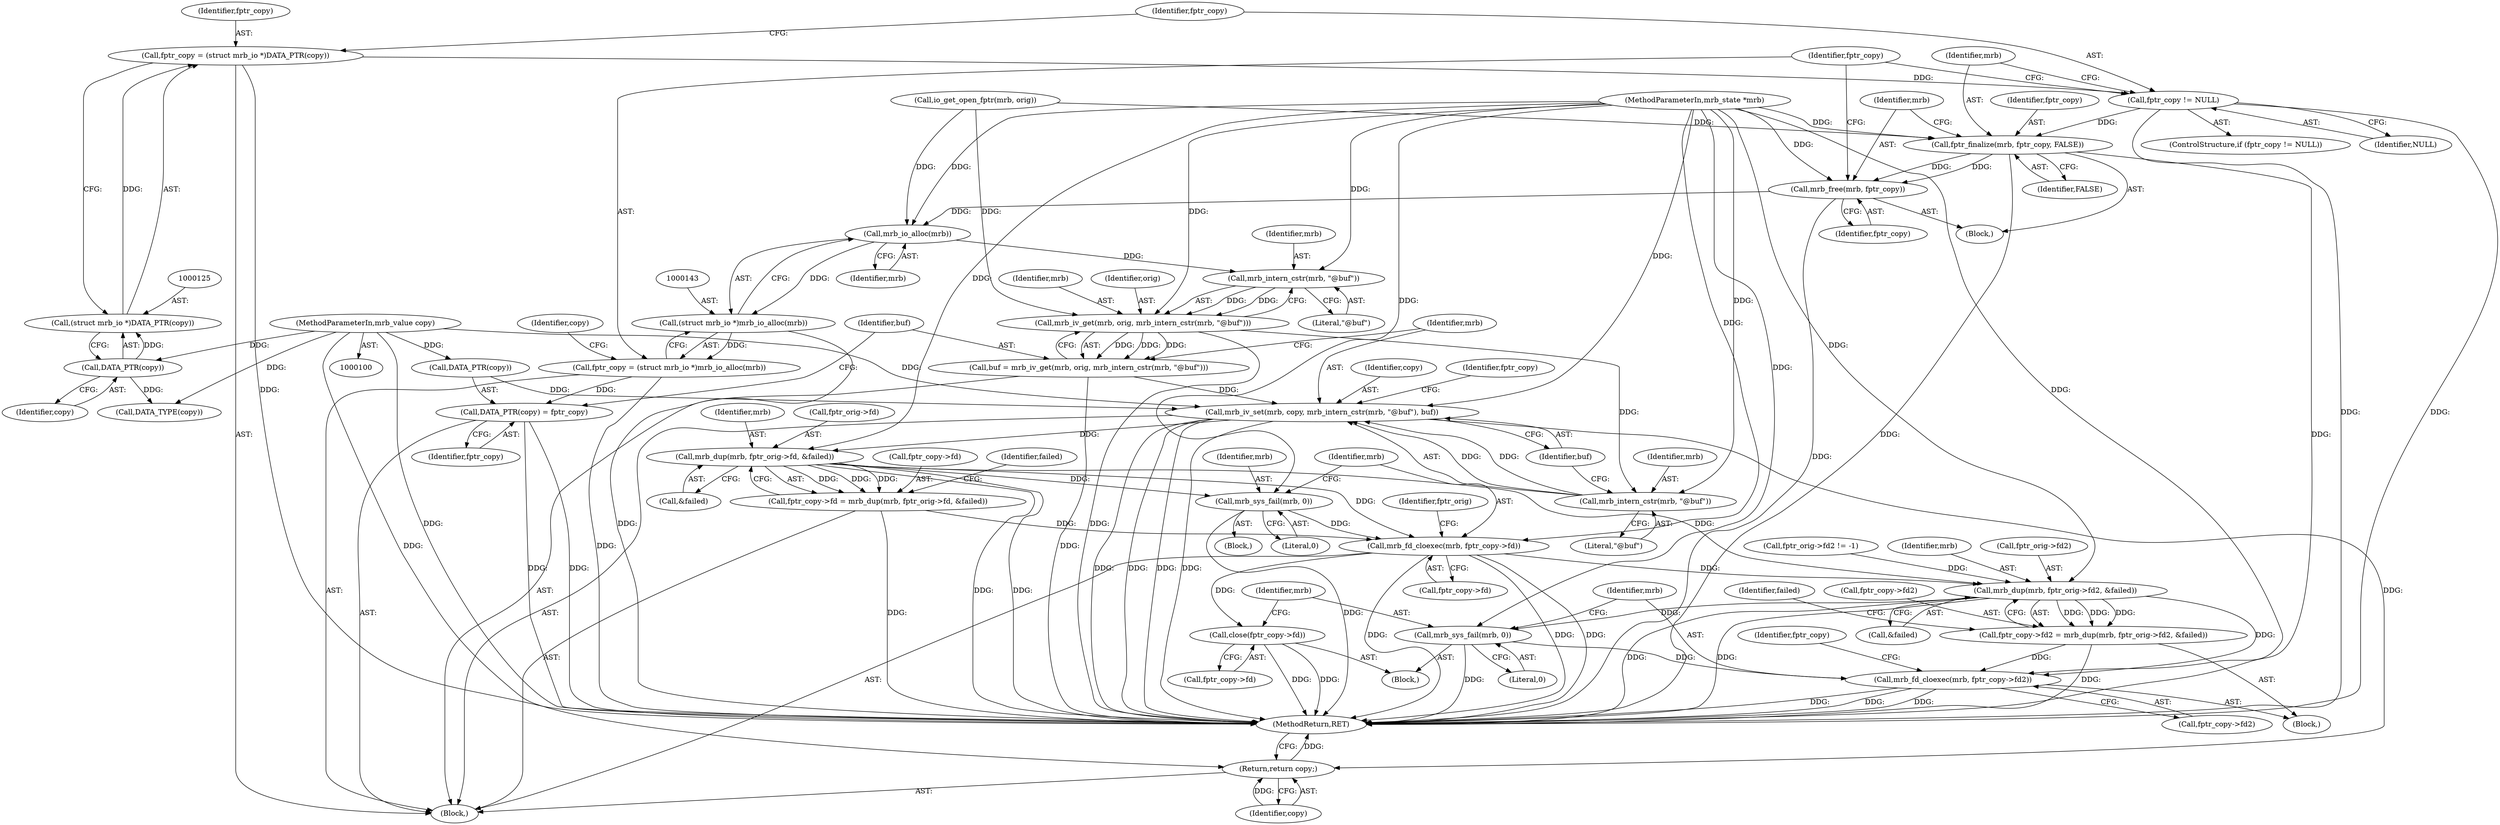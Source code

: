 digraph "0_mruby_b51b21fc63c9805862322551387d9036f2b63433@pointer" {
"1000122" [label="(Call,fptr_copy = (struct mrb_io *)DATA_PTR(copy))"];
"1000124" [label="(Call,(struct mrb_io *)DATA_PTR(copy))"];
"1000126" [label="(Call,DATA_PTR(copy))"];
"1000102" [label="(MethodParameterIn,mrb_value copy)"];
"1000129" [label="(Call,fptr_copy != NULL)"];
"1000133" [label="(Call,fptr_finalize(mrb, fptr_copy, FALSE))"];
"1000137" [label="(Call,mrb_free(mrb, fptr_copy))"];
"1000144" [label="(Call,mrb_io_alloc(mrb))"];
"1000142" [label="(Call,(struct mrb_io *)mrb_io_alloc(mrb))"];
"1000140" [label="(Call,fptr_copy = (struct mrb_io *)mrb_io_alloc(mrb))"];
"1000151" [label="(Call,DATA_PTR(copy) = fptr_copy)"];
"1000160" [label="(Call,mrb_intern_cstr(mrb, \"@buf\"))"];
"1000157" [label="(Call,mrb_iv_get(mrb, orig, mrb_intern_cstr(mrb, \"@buf\")))"];
"1000155" [label="(Call,buf = mrb_iv_get(mrb, orig, mrb_intern_cstr(mrb, \"@buf\")))"];
"1000163" [label="(Call,mrb_iv_set(mrb, copy, mrb_intern_cstr(mrb, \"@buf\"), buf))"];
"1000174" [label="(Call,mrb_dup(mrb, fptr_orig->fd, &failed))"];
"1000170" [label="(Call,fptr_copy->fd = mrb_dup(mrb, fptr_orig->fd, &failed))"];
"1000187" [label="(Call,mrb_fd_cloexec(mrb, fptr_copy->fd))"];
"1000204" [label="(Call,mrb_dup(mrb, fptr_orig->fd2, &failed))"];
"1000200" [label="(Call,fptr_copy->fd2 = mrb_dup(mrb, fptr_orig->fd2, &failed))"];
"1000221" [label="(Call,mrb_fd_cloexec(mrb, fptr_copy->fd2))"];
"1000218" [label="(Call,mrb_sys_fail(mrb, 0))"];
"1000214" [label="(Call,close(fptr_copy->fd))"];
"1000184" [label="(Call,mrb_sys_fail(mrb, 0))"];
"1000261" [label="(Return,return copy;)"];
"1000166" [label="(Call,mrb_intern_cstr(mrb, \"@buf\"))"];
"1000182" [label="(Identifier,failed)"];
"1000128" [label="(ControlStructure,if (fptr_copy != NULL))"];
"1000220" [label="(Literal,0)"];
"1000151" [label="(Call,DATA_PTR(copy) = fptr_copy)"];
"1000186" [label="(Literal,0)"];
"1000137" [label="(Call,mrb_free(mrb, fptr_copy))"];
"1000212" [label="(Identifier,failed)"];
"1000141" [label="(Identifier,fptr_copy)"];
"1000213" [label="(Block,)"];
"1000219" [label="(Identifier,mrb)"];
"1000156" [label="(Identifier,buf)"];
"1000124" [label="(Call,(struct mrb_io *)DATA_PTR(copy))"];
"1000162" [label="(Literal,\"@buf\")"];
"1000228" [label="(Identifier,fptr_copy)"];
"1000195" [label="(Identifier,fptr_orig)"];
"1000154" [label="(Identifier,fptr_copy)"];
"1000179" [label="(Call,&failed)"];
"1000176" [label="(Call,fptr_orig->fd)"];
"1000132" [label="(Block,)"];
"1000170" [label="(Call,fptr_copy->fd = mrb_dup(mrb, fptr_orig->fd, &failed))"];
"1000145" [label="(Identifier,mrb)"];
"1000209" [label="(Call,&failed)"];
"1000123" [label="(Identifier,fptr_copy)"];
"1000144" [label="(Call,mrb_io_alloc(mrb))"];
"1000126" [label="(Call,DATA_PTR(copy))"];
"1000167" [label="(Identifier,mrb)"];
"1000215" [label="(Call,fptr_copy->fd)"];
"1000205" [label="(Identifier,mrb)"];
"1000206" [label="(Call,fptr_orig->fd2)"];
"1000171" [label="(Call,fptr_copy->fd)"];
"1000189" [label="(Call,fptr_copy->fd)"];
"1000161" [label="(Identifier,mrb)"];
"1000142" [label="(Call,(struct mrb_io *)mrb_io_alloc(mrb))"];
"1000164" [label="(Identifier,mrb)"];
"1000119" [label="(Call,io_get_open_fptr(mrb, orig))"];
"1000136" [label="(Identifier,FALSE)"];
"1000160" [label="(Call,mrb_intern_cstr(mrb, \"@buf\"))"];
"1000169" [label="(Identifier,buf)"];
"1000200" [label="(Call,fptr_copy->fd2 = mrb_dup(mrb, fptr_orig->fd2, &failed))"];
"1000168" [label="(Literal,\"@buf\")"];
"1000102" [label="(MethodParameterIn,mrb_value copy)"];
"1000263" [label="(MethodReturn,RET)"];
"1000175" [label="(Identifier,mrb)"];
"1000122" [label="(Call,fptr_copy = (struct mrb_io *)DATA_PTR(copy))"];
"1000130" [label="(Identifier,fptr_copy)"];
"1000222" [label="(Identifier,mrb)"];
"1000157" [label="(Call,mrb_iv_get(mrb, orig, mrb_intern_cstr(mrb, \"@buf\")))"];
"1000155" [label="(Call,buf = mrb_iv_get(mrb, orig, mrb_intern_cstr(mrb, \"@buf\")))"];
"1000204" [label="(Call,mrb_dup(mrb, fptr_orig->fd2, &failed))"];
"1000101" [label="(MethodParameterIn,mrb_state *mrb)"];
"1000148" [label="(Identifier,copy)"];
"1000147" [label="(Call,DATA_TYPE(copy))"];
"1000183" [label="(Block,)"];
"1000133" [label="(Call,fptr_finalize(mrb, fptr_copy, FALSE))"];
"1000131" [label="(Identifier,NULL)"];
"1000127" [label="(Identifier,copy)"];
"1000103" [label="(Block,)"];
"1000134" [label="(Identifier,mrb)"];
"1000152" [label="(Call,DATA_PTR(copy))"];
"1000174" [label="(Call,mrb_dup(mrb, fptr_orig->fd, &failed))"];
"1000158" [label="(Identifier,mrb)"];
"1000262" [label="(Identifier,copy)"];
"1000139" [label="(Identifier,fptr_copy)"];
"1000166" [label="(Call,mrb_intern_cstr(mrb, \"@buf\"))"];
"1000188" [label="(Identifier,mrb)"];
"1000221" [label="(Call,mrb_fd_cloexec(mrb, fptr_copy->fd2))"];
"1000223" [label="(Call,fptr_copy->fd2)"];
"1000140" [label="(Call,fptr_copy = (struct mrb_io *)mrb_io_alloc(mrb))"];
"1000165" [label="(Identifier,copy)"];
"1000184" [label="(Call,mrb_sys_fail(mrb, 0))"];
"1000138" [label="(Identifier,mrb)"];
"1000135" [label="(Identifier,fptr_copy)"];
"1000214" [label="(Call,close(fptr_copy->fd))"];
"1000129" [label="(Call,fptr_copy != NULL)"];
"1000159" [label="(Identifier,orig)"];
"1000187" [label="(Call,mrb_fd_cloexec(mrb, fptr_copy->fd))"];
"1000163" [label="(Call,mrb_iv_set(mrb, copy, mrb_intern_cstr(mrb, \"@buf\"), buf))"];
"1000201" [label="(Call,fptr_copy->fd2)"];
"1000261" [label="(Return,return copy;)"];
"1000218" [label="(Call,mrb_sys_fail(mrb, 0))"];
"1000172" [label="(Identifier,fptr_copy)"];
"1000185" [label="(Identifier,mrb)"];
"1000199" [label="(Block,)"];
"1000193" [label="(Call,fptr_orig->fd2 != -1)"];
"1000122" -> "1000103"  [label="AST: "];
"1000122" -> "1000124"  [label="CFG: "];
"1000123" -> "1000122"  [label="AST: "];
"1000124" -> "1000122"  [label="AST: "];
"1000130" -> "1000122"  [label="CFG: "];
"1000122" -> "1000263"  [label="DDG: "];
"1000124" -> "1000122"  [label="DDG: "];
"1000122" -> "1000129"  [label="DDG: "];
"1000124" -> "1000126"  [label="CFG: "];
"1000125" -> "1000124"  [label="AST: "];
"1000126" -> "1000124"  [label="AST: "];
"1000126" -> "1000124"  [label="DDG: "];
"1000126" -> "1000127"  [label="CFG: "];
"1000127" -> "1000126"  [label="AST: "];
"1000102" -> "1000126"  [label="DDG: "];
"1000126" -> "1000147"  [label="DDG: "];
"1000102" -> "1000100"  [label="AST: "];
"1000102" -> "1000263"  [label="DDG: "];
"1000102" -> "1000147"  [label="DDG: "];
"1000102" -> "1000152"  [label="DDG: "];
"1000102" -> "1000163"  [label="DDG: "];
"1000102" -> "1000261"  [label="DDG: "];
"1000129" -> "1000128"  [label="AST: "];
"1000129" -> "1000131"  [label="CFG: "];
"1000130" -> "1000129"  [label="AST: "];
"1000131" -> "1000129"  [label="AST: "];
"1000134" -> "1000129"  [label="CFG: "];
"1000141" -> "1000129"  [label="CFG: "];
"1000129" -> "1000263"  [label="DDG: "];
"1000129" -> "1000263"  [label="DDG: "];
"1000129" -> "1000133"  [label="DDG: "];
"1000133" -> "1000132"  [label="AST: "];
"1000133" -> "1000136"  [label="CFG: "];
"1000134" -> "1000133"  [label="AST: "];
"1000135" -> "1000133"  [label="AST: "];
"1000136" -> "1000133"  [label="AST: "];
"1000138" -> "1000133"  [label="CFG: "];
"1000133" -> "1000263"  [label="DDG: "];
"1000133" -> "1000263"  [label="DDG: "];
"1000119" -> "1000133"  [label="DDG: "];
"1000101" -> "1000133"  [label="DDG: "];
"1000133" -> "1000137"  [label="DDG: "];
"1000133" -> "1000137"  [label="DDG: "];
"1000137" -> "1000132"  [label="AST: "];
"1000137" -> "1000139"  [label="CFG: "];
"1000138" -> "1000137"  [label="AST: "];
"1000139" -> "1000137"  [label="AST: "];
"1000141" -> "1000137"  [label="CFG: "];
"1000137" -> "1000263"  [label="DDG: "];
"1000101" -> "1000137"  [label="DDG: "];
"1000137" -> "1000144"  [label="DDG: "];
"1000144" -> "1000142"  [label="AST: "];
"1000144" -> "1000145"  [label="CFG: "];
"1000145" -> "1000144"  [label="AST: "];
"1000142" -> "1000144"  [label="CFG: "];
"1000144" -> "1000142"  [label="DDG: "];
"1000119" -> "1000144"  [label="DDG: "];
"1000101" -> "1000144"  [label="DDG: "];
"1000144" -> "1000160"  [label="DDG: "];
"1000142" -> "1000140"  [label="AST: "];
"1000143" -> "1000142"  [label="AST: "];
"1000140" -> "1000142"  [label="CFG: "];
"1000142" -> "1000263"  [label="DDG: "];
"1000142" -> "1000140"  [label="DDG: "];
"1000140" -> "1000103"  [label="AST: "];
"1000141" -> "1000140"  [label="AST: "];
"1000148" -> "1000140"  [label="CFG: "];
"1000140" -> "1000263"  [label="DDG: "];
"1000140" -> "1000151"  [label="DDG: "];
"1000151" -> "1000103"  [label="AST: "];
"1000151" -> "1000154"  [label="CFG: "];
"1000152" -> "1000151"  [label="AST: "];
"1000154" -> "1000151"  [label="AST: "];
"1000156" -> "1000151"  [label="CFG: "];
"1000151" -> "1000263"  [label="DDG: "];
"1000151" -> "1000263"  [label="DDG: "];
"1000160" -> "1000157"  [label="AST: "];
"1000160" -> "1000162"  [label="CFG: "];
"1000161" -> "1000160"  [label="AST: "];
"1000162" -> "1000160"  [label="AST: "];
"1000157" -> "1000160"  [label="CFG: "];
"1000160" -> "1000157"  [label="DDG: "];
"1000160" -> "1000157"  [label="DDG: "];
"1000101" -> "1000160"  [label="DDG: "];
"1000157" -> "1000155"  [label="AST: "];
"1000158" -> "1000157"  [label="AST: "];
"1000159" -> "1000157"  [label="AST: "];
"1000155" -> "1000157"  [label="CFG: "];
"1000157" -> "1000263"  [label="DDG: "];
"1000157" -> "1000155"  [label="DDG: "];
"1000157" -> "1000155"  [label="DDG: "];
"1000157" -> "1000155"  [label="DDG: "];
"1000101" -> "1000157"  [label="DDG: "];
"1000119" -> "1000157"  [label="DDG: "];
"1000157" -> "1000166"  [label="DDG: "];
"1000155" -> "1000103"  [label="AST: "];
"1000156" -> "1000155"  [label="AST: "];
"1000164" -> "1000155"  [label="CFG: "];
"1000155" -> "1000263"  [label="DDG: "];
"1000155" -> "1000163"  [label="DDG: "];
"1000163" -> "1000103"  [label="AST: "];
"1000163" -> "1000169"  [label="CFG: "];
"1000164" -> "1000163"  [label="AST: "];
"1000165" -> "1000163"  [label="AST: "];
"1000166" -> "1000163"  [label="AST: "];
"1000169" -> "1000163"  [label="AST: "];
"1000172" -> "1000163"  [label="CFG: "];
"1000163" -> "1000263"  [label="DDG: "];
"1000163" -> "1000263"  [label="DDG: "];
"1000163" -> "1000263"  [label="DDG: "];
"1000163" -> "1000263"  [label="DDG: "];
"1000166" -> "1000163"  [label="DDG: "];
"1000166" -> "1000163"  [label="DDG: "];
"1000101" -> "1000163"  [label="DDG: "];
"1000152" -> "1000163"  [label="DDG: "];
"1000163" -> "1000174"  [label="DDG: "];
"1000163" -> "1000261"  [label="DDG: "];
"1000174" -> "1000170"  [label="AST: "];
"1000174" -> "1000179"  [label="CFG: "];
"1000175" -> "1000174"  [label="AST: "];
"1000176" -> "1000174"  [label="AST: "];
"1000179" -> "1000174"  [label="AST: "];
"1000170" -> "1000174"  [label="CFG: "];
"1000174" -> "1000263"  [label="DDG: "];
"1000174" -> "1000263"  [label="DDG: "];
"1000174" -> "1000170"  [label="DDG: "];
"1000174" -> "1000170"  [label="DDG: "];
"1000174" -> "1000170"  [label="DDG: "];
"1000101" -> "1000174"  [label="DDG: "];
"1000174" -> "1000184"  [label="DDG: "];
"1000174" -> "1000187"  [label="DDG: "];
"1000174" -> "1000204"  [label="DDG: "];
"1000170" -> "1000103"  [label="AST: "];
"1000171" -> "1000170"  [label="AST: "];
"1000182" -> "1000170"  [label="CFG: "];
"1000170" -> "1000263"  [label="DDG: "];
"1000170" -> "1000187"  [label="DDG: "];
"1000187" -> "1000103"  [label="AST: "];
"1000187" -> "1000189"  [label="CFG: "];
"1000188" -> "1000187"  [label="AST: "];
"1000189" -> "1000187"  [label="AST: "];
"1000195" -> "1000187"  [label="CFG: "];
"1000187" -> "1000263"  [label="DDG: "];
"1000187" -> "1000263"  [label="DDG: "];
"1000187" -> "1000263"  [label="DDG: "];
"1000184" -> "1000187"  [label="DDG: "];
"1000101" -> "1000187"  [label="DDG: "];
"1000187" -> "1000204"  [label="DDG: "];
"1000187" -> "1000214"  [label="DDG: "];
"1000204" -> "1000200"  [label="AST: "];
"1000204" -> "1000209"  [label="CFG: "];
"1000205" -> "1000204"  [label="AST: "];
"1000206" -> "1000204"  [label="AST: "];
"1000209" -> "1000204"  [label="AST: "];
"1000200" -> "1000204"  [label="CFG: "];
"1000204" -> "1000263"  [label="DDG: "];
"1000204" -> "1000263"  [label="DDG: "];
"1000204" -> "1000200"  [label="DDG: "];
"1000204" -> "1000200"  [label="DDG: "];
"1000204" -> "1000200"  [label="DDG: "];
"1000101" -> "1000204"  [label="DDG: "];
"1000193" -> "1000204"  [label="DDG: "];
"1000204" -> "1000218"  [label="DDG: "];
"1000204" -> "1000221"  [label="DDG: "];
"1000200" -> "1000199"  [label="AST: "];
"1000201" -> "1000200"  [label="AST: "];
"1000212" -> "1000200"  [label="CFG: "];
"1000200" -> "1000263"  [label="DDG: "];
"1000200" -> "1000221"  [label="DDG: "];
"1000221" -> "1000199"  [label="AST: "];
"1000221" -> "1000223"  [label="CFG: "];
"1000222" -> "1000221"  [label="AST: "];
"1000223" -> "1000221"  [label="AST: "];
"1000228" -> "1000221"  [label="CFG: "];
"1000221" -> "1000263"  [label="DDG: "];
"1000221" -> "1000263"  [label="DDG: "];
"1000221" -> "1000263"  [label="DDG: "];
"1000218" -> "1000221"  [label="DDG: "];
"1000101" -> "1000221"  [label="DDG: "];
"1000218" -> "1000213"  [label="AST: "];
"1000218" -> "1000220"  [label="CFG: "];
"1000219" -> "1000218"  [label="AST: "];
"1000220" -> "1000218"  [label="AST: "];
"1000222" -> "1000218"  [label="CFG: "];
"1000218" -> "1000263"  [label="DDG: "];
"1000101" -> "1000218"  [label="DDG: "];
"1000214" -> "1000213"  [label="AST: "];
"1000214" -> "1000215"  [label="CFG: "];
"1000215" -> "1000214"  [label="AST: "];
"1000219" -> "1000214"  [label="CFG: "];
"1000214" -> "1000263"  [label="DDG: "];
"1000214" -> "1000263"  [label="DDG: "];
"1000184" -> "1000183"  [label="AST: "];
"1000184" -> "1000186"  [label="CFG: "];
"1000185" -> "1000184"  [label="AST: "];
"1000186" -> "1000184"  [label="AST: "];
"1000188" -> "1000184"  [label="CFG: "];
"1000184" -> "1000263"  [label="DDG: "];
"1000101" -> "1000184"  [label="DDG: "];
"1000261" -> "1000103"  [label="AST: "];
"1000261" -> "1000262"  [label="CFG: "];
"1000262" -> "1000261"  [label="AST: "];
"1000263" -> "1000261"  [label="CFG: "];
"1000261" -> "1000263"  [label="DDG: "];
"1000262" -> "1000261"  [label="DDG: "];
"1000166" -> "1000168"  [label="CFG: "];
"1000167" -> "1000166"  [label="AST: "];
"1000168" -> "1000166"  [label="AST: "];
"1000169" -> "1000166"  [label="CFG: "];
"1000101" -> "1000166"  [label="DDG: "];
}
